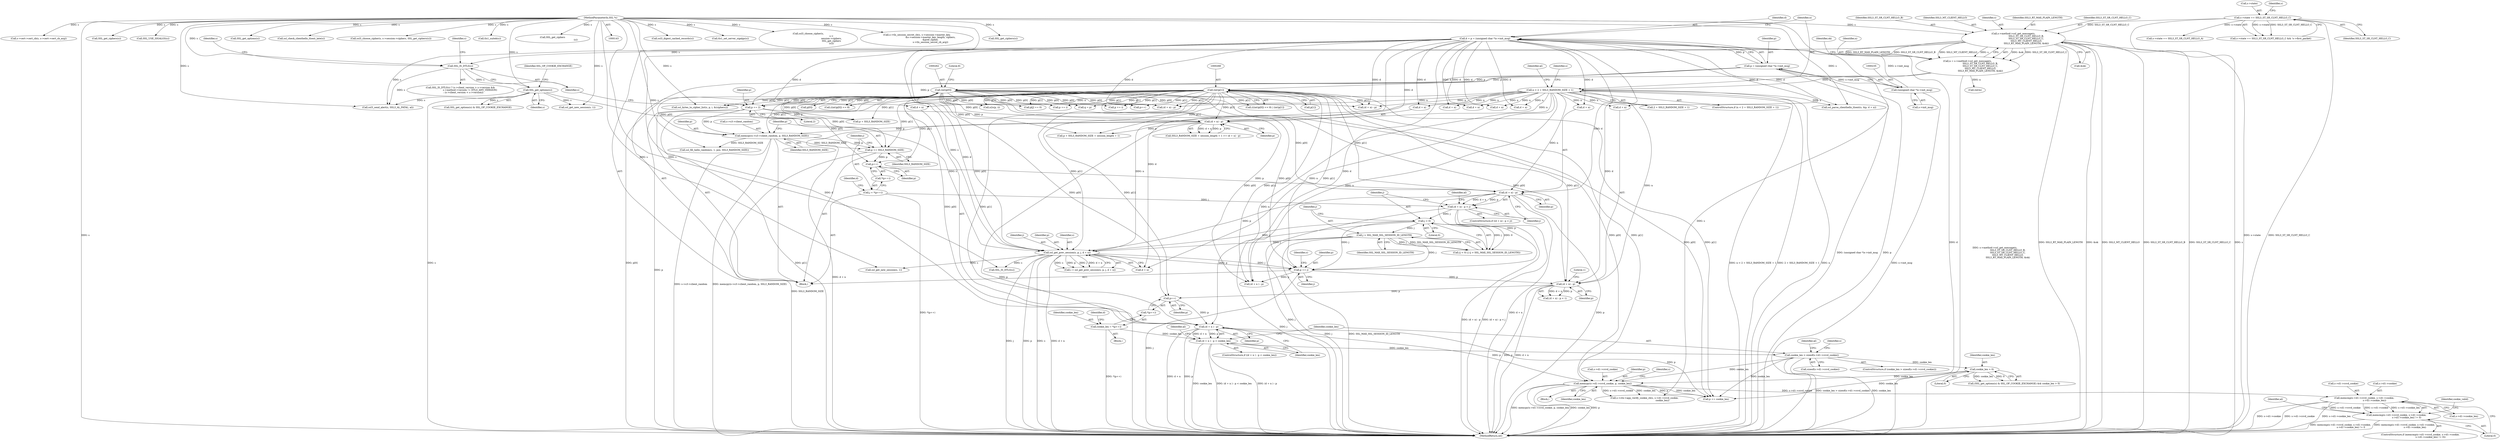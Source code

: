 digraph "0_openssl_a004e72b95835136d3f1ea90517f706c24c03da7@API" {
"1000611" [label="(Call,memcmp(s->d1->rcvd_cookie, s->d1->cookie,\n                            s->d1->cookie_len))"];
"1000572" [label="(Call,memcpy(s->d1->rcvd_cookie, p, cookie_len))"];
"1000267" [label="(Call,(int)p[1])"];
"1000232" [label="(Call,p = (unsigned char *)s->init_msg)"];
"1000234" [label="(Call,(unsigned char *)s->init_msg)"];
"1000261" [label="(Call,(int)p[0])"];
"1000531" [label="(Call,(d + n ) - p)"];
"1000230" [label="(Call,d = p = (unsigned char *)s->init_msg)"];
"1000240" [label="(Call,n < 2 + SSL3_RANDOM_SIZE + 1)"];
"1000208" [label="(Call,n = s->method->ssl_get_message(s,\n                                   SSL3_ST_SR_CLNT_HELLO_B,\n                                   SSL3_ST_SR_CLNT_HELLO_C,\n                                   SSL3_MT_CLIENT_HELLO,\n                                   SSL3_RT_MAX_PLAIN_LENGTH, &ok))"];
"1000210" [label="(Call,s->method->ssl_get_message(s,\n                                   SSL3_ST_SR_CLNT_HELLO_B,\n                                   SSL3_ST_SR_CLNT_HELLO_C,\n                                   SSL3_MT_CLIENT_HELLO,\n                                   SSL3_RT_MAX_PLAIN_LENGTH, &ok))"];
"1000144" [label="(MethodParameterIn,SSL *s)"];
"1000181" [label="(Call,s->state == SSL3_ST_SR_CLNT_HELLO_C)"];
"1000527" [label="(Call,p++)"];
"1000510" [label="(Call,(d + n) - p)"];
"1000501" [label="(Call,p += j)"];
"1000419" [label="(Call,j < 0)"];
"1000402" [label="(Call,(d + n) - p < j)"];
"1000403" [label="(Call,(d + n) - p)"];
"1000399" [label="(Call,p++)"];
"1000393" [label="(Call,p += SSL3_RANDOM_SIZE)"];
"1000385" [label="(Call,memcpy(s->s3->client_random, p, SSL3_RANDOM_SIZE))"];
"1000272" [label="(Call,p += 2)"];
"1000356" [label="(Call,(d + n) - p)"];
"1000396" [label="(Call,j = *(p++))"];
"1000422" [label="(Call,j > SSL_MAX_SSL_SESSION_ID_LENGTH)"];
"1000459" [label="(Call,ssl_get_prev_session(s, p, j, d + n))"];
"1000337" [label="(Call,SSL_get_options(s))"];
"1000277" [label="(Call,SSL_IS_DTLS(s))"];
"1000568" [label="(Call,cookie_len > 0)"];
"1000546" [label="(Call,cookie_len > sizeof(s->d1->rcvd_cookie))"];
"1000530" [label="(Call,(d + n ) - p < cookie_len)"];
"1000524" [label="(Call,cookie_len = *(p++))"];
"1000610" [label="(Call,memcmp(s->d1->rcvd_cookie, s->d1->cookie,\n                            s->d1->cookie_len) != 0)"];
"1000984" [label="(Call,d + n)"];
"1000506" [label="(Identifier,s)"];
"1000180" [label="(Call,s->state == SSL3_ST_SR_CLNT_HELLO_C && !s->first_packet)"];
"1000350" [label="(Call,SSL3_RANDOM_SIZE + session_length + 1 >= (d + n) - p)"];
"1000507" [label="(Block,)"];
"1001646" [label="(Call,ssl3_digest_cached_records(s))"];
"1000407" [label="(Identifier,p)"];
"1001694" [label="(MethodReturn,int)"];
"1000419" [label="(Call,j < 0)"];
"1000210" [label="(Call,s->method->ssl_get_message(s,\n                                   SSL3_ST_SR_CLNT_HELLO_B,\n                                   SSL3_ST_SR_CLNT_HELLO_C,\n                                   SSL3_MT_CLIENT_HELLO,\n                                   SSL3_RT_MAX_PLAIN_LENGTH, &ok))"];
"1000233" [label="(Identifier,p)"];
"1000213" [label="(Identifier,SSL3_ST_SR_CLNT_HELLO_C)"];
"1000276" [label="(Call,SSL_IS_DTLS(s) ? (s->client_version > s->version &&\n                          s->method->version != DTLS_ANY_VERSION)\n        : (s->client_version < s->version))"];
"1000274" [label="(Literal,2)"];
"1000532" [label="(Call,d + n)"];
"1000795" [label="(Call,ssl_bytes_to_cipher_list(s, p, i, &(ciphers)))"];
"1000527" [label="(Call,p++)"];
"1000514" [label="(Identifier,p)"];
"1000273" [label="(Identifier,p)"];
"1000372" [label="(Call,p + SSL3_RANDOM_SIZE + session_length + 1)"];
"1000212" [label="(Identifier,SSL3_ST_SR_CLNT_HELLO_B)"];
"1000511" [label="(Call,d + n)"];
"1000571" [label="(Block,)"];
"1000612" [label="(Call,s->d1->rcvd_cookie)"];
"1000269" [label="(Call,p[1])"];
"1000209" [label="(Identifier,n)"];
"1000220" [label="(Identifier,ok)"];
"1001431" [label="(Call,tls1_set_server_sigalgs(s))"];
"1000277" [label="(Call,SSL_IS_DTLS(s))"];
"1000421" [label="(Literal,0)"];
"1000242" [label="(Call,2 + SSL3_RANDOM_SIZE + 1)"];
"1000392" [label="(Identifier,SSL3_RANDOM_SIZE)"];
"1000531" [label="(Call,(d + n ) - p)"];
"1000403" [label="(Call,(d + n) - p)"];
"1000234" [label="(Call,(unsigned char *)s->init_msg)"];
"1000357" [label="(Call,d + n)"];
"1000336" [label="(Call,SSL_get_options(s) & SSL_OP_COOKIE_EXCHANGE)"];
"1001676" [label="(Call,ssl3_send_alert(s, SSL3_AL_FATAL, al))"];
"1000402" [label="(Call,(d + n) - p < j)"];
"1000424" [label="(Identifier,SSL_MAX_SSL_SESSION_ID_LENGTH)"];
"1000393" [label="(Call,p += SSL3_RANDOM_SIZE)"];
"1000462" [label="(Identifier,j)"];
"1000418" [label="(Call,(j < 0) || (j > SSL_MAX_SSL_SESSION_ID_LENGTH))"];
"1000622" [label="(Call,s->d1->cookie_len)"];
"1000214" [label="(Identifier,SSL3_MT_CLIENT_HELLO)"];
"1000261" [label="(Call,(int)p[0])"];
"1000556" [label="(Identifier,al)"];
"1000611" [label="(Call,memcmp(s->d1->rcvd_cookie, s->d1->cookie,\n                            s->d1->cookie_len))"];
"1000296" [label="(Identifier,s)"];
"1000545" [label="(ControlStructure,if (cookie_len > sizeof(s->d1->rcvd_cookie)))"];
"1000617" [label="(Call,s->d1->cookie)"];
"1000536" [label="(Identifier,cookie_len)"];
"1000570" [label="(Literal,0)"];
"1000208" [label="(Call,n = s->method->ssl_get_message(s,\n                                   SSL3_ST_SR_CLNT_HELLO_B,\n                                   SSL3_ST_SR_CLNT_HELLO_C,\n                                   SSL3_MT_CLIENT_HELLO,\n                                   SSL3_RT_MAX_PLAIN_LENGTH, &ok))"];
"1000548" [label="(Call,sizeof(s->d1->rcvd_cookie))"];
"1000181" [label="(Call,s->state == SSL3_ST_SR_CLNT_HELLO_C)"];
"1000360" [label="(Identifier,p)"];
"1000420" [label="(Identifier,j)"];
"1000777" [label="(Call,(d + n) - p)"];
"1000524" [label="(Call,cookie_len = *(p++))"];
"1000584" [label="(Identifier,s)"];
"1000804" [label="(Call,p += i)"];
"1000267" [label="(Call,(int)p[1])"];
"1000566" [label="(Identifier,s)"];
"1000980" [label="(Call,ssl_parse_clienthello_tlsext(s, &p, d + n))"];
"1000391" [label="(Identifier,p)"];
"1000463" [label="(Call,d + n)"];
"1000398" [label="(Call,*(p++))"];
"1000461" [label="(Identifier,p)"];
"1000385" [label="(Call,memcpy(s->s3->client_random, p, SSL3_RANDOM_SIZE))"];
"1000572" [label="(Call,memcpy(s->d1->rcvd_cookie, p, cookie_len))"];
"1000609" [label="(ControlStructure,if (memcmp(s->d1->rcvd_cookie, s->d1->cookie,\n                            s->d1->cookie_len) != 0))"];
"1000399" [label="(Call,p++)"];
"1000533" [label="(Identifier,d)"];
"1001091" [label="(Call,ssl3_choose_cipher(s,\n                                                               s->\n                                                               session->ciphers,\n                                                               SSL_get_ciphers\n                                                               (s)))"];
"1000239" [label="(ControlStructure,if (n < 2 + SSL3_RANDOM_SIZE + 1))"];
"1000145" [label="(Block,)"];
"1000337" [label="(Call,SSL_get_options(s))"];
"1000539" [label="(Identifier,al)"];
"1000423" [label="(Identifier,j)"];
"1000546" [label="(Call,cookie_len > sizeof(s->d1->rcvd_cookie))"];
"1000232" [label="(Call,p = (unsigned char *)s->init_msg)"];
"1000501" [label="(Call,p += j)"];
"1000579" [label="(Identifier,cookie_len)"];
"1000502" [label="(Identifier,p)"];
"1000460" [label="(Identifier,s)"];
"1000386" [label="(Call,s->s3->client_random)"];
"1000547" [label="(Identifier,cookie_len)"];
"1000236" [label="(Call,s->init_msg)"];
"1000230" [label="(Call,d = p = (unsigned char *)s->init_msg)"];
"1000263" [label="(Call,p[0])"];
"1000404" [label="(Call,d + n)"];
"1000922" [label="(Call,(d + n) - p)"];
"1000936" [label="(Call,q = p)"];
"1000231" [label="(Identifier,d)"];
"1000610" [label="(Call,memcmp(s->d1->rcvd_cookie, s->d1->cookie,\n                            s->d1->cookie_len) != 0)"];
"1000778" [label="(Call,d + n)"];
"1000401" [label="(ControlStructure,if ((d + n) - p < j))"];
"1000405" [label="(Identifier,d)"];
"1000530" [label="(Call,(d + n ) - p < cookie_len)"];
"1000144" [label="(MethodParameterIn,SSL *s)"];
"1000282" [label="(Identifier,s)"];
"1000526" [label="(Call,*(p++))"];
"1000260" [label="(Call,((int)p[0]) << 8)"];
"1000497" [label="(Call,ssl_get_new_session(s, 1))"];
"1000346" [label="(Call,p + SSL3_RANDOM_SIZE)"];
"1001044" [label="(Call,s->tls_session_secret_cb(s, s->session->master_key,\n                                     &s->session->master_key_length, ciphers,\n                                     &pref_cipher,\n                                     s->tls_session_secret_cb_arg))"];
"1000411" [label="(Identifier,al)"];
"1000888" [label="(Call,SSL_get_ciphers(s))"];
"1000509" [label="(Call,(d + n) - p < 1)"];
"1000185" [label="(Identifier,SSL3_ST_SR_CLNT_HELLO_C)"];
"1001449" [label="(Call,s->cert->cert_cb(s, s->cert->cert_cb_arg))"];
"1000182" [label="(Call,s->state)"];
"1000400" [label="(Identifier,p)"];
"1000192" [label="(Call,s->state == SSL3_ST_SR_CLNT_HELLO_A)"];
"1000451" [label="(Call,ssl_get_new_session(s, 1))"];
"1000339" [label="(Identifier,SSL_OP_COOKIE_EXCHANGE)"];
"1000272" [label="(Call,p += 2)"];
"1000573" [label="(Call,s->d1->rcvd_cookie)"];
"1000240" [label="(Call,n < 2 + SSL3_RANDOM_SIZE + 1)"];
"1000394" [label="(Identifier,p)"];
"1001495" [label="(Call,SSL_get_ciphers(s))"];
"1000956" [label="(Call,p += i)"];
"1001635" [label="(Call,SSL_USE_SIGALGS(s))"];
"1000457" [label="(Call,i = ssl_get_prev_session(s, p, j, d + n))"];
"1000338" [label="(Identifier,s)"];
"1000211" [label="(Identifier,s)"];
"1000356" [label="(Call,(d + n) - p)"];
"1000395" [label="(Identifier,SSL3_RANDOM_SIZE)"];
"1000528" [label="(Identifier,p)"];
"1000923" [label="(Call,d + n)"];
"1000591" [label="(Call,s->ctx->app_verify_cookie_cb(s, s->d1->rcvd_cookie,\n                                                 cookie_len))"];
"1000565" [label="(Call,SSL_get_options(s))"];
"1000408" [label="(Identifier,j)"];
"1000747" [label="(Call,d + n)"];
"1000249" [label="(Identifier,al)"];
"1000515" [label="(Literal,1)"];
"1000222" [label="(Call,(int)n)"];
"1000630" [label="(Identifier,al)"];
"1000529" [label="(ControlStructure,if ((d + n ) - p < cookie_len))"];
"1000266" [label="(Literal,8)"];
"1000627" [label="(Literal,0)"];
"1000503" [label="(Identifier,j)"];
"1000216" [label="(Call,&ok)"];
"1000278" [label="(Identifier,s)"];
"1000637" [label="(Identifier,cookie_valid)"];
"1000241" [label="(Identifier,n)"];
"1000746" [label="(Call,(d + n ) - p)"];
"1000569" [label="(Identifier,cookie_len)"];
"1000568" [label="(Call,cookie_len > 0)"];
"1000215" [label="(Identifier,SSL3_RT_MAX_PLAIN_LENGTH)"];
"1000918" [label="(Call,p++)"];
"1001658" [label="(Call,ssl_check_clienthello_tlsext_late(s))"];
"1000535" [label="(Identifier,p)"];
"1000257" [label="(Identifier,s)"];
"1000578" [label="(Identifier,p)"];
"1000510" [label="(Call,(d + n) - p)"];
"1000397" [label="(Identifier,j)"];
"1001488" [label="(Call,ssl3_choose_cipher(s, s->session->ciphers, SSL_get_ciphers(s)))"];
"1000677" [label="(Call,tls1_suiteb(s))"];
"1000760" [label="(Call,n2s(p, i))"];
"1000396" [label="(Call,j = *(p++))"];
"1001098" [label="(Call,SSL_get_ciphers\n                                                               (s))"];
"1000563" [label="(Call,(SSL_get_options(s) & SSL_OP_COOKIE_EXCHANGE) && cookie_len > 0)"];
"1000505" [label="(Call,SSL_IS_DTLS(s))"];
"1000950" [label="(Call,p[j] == 0)"];
"1001003" [label="(Call,ssl_fill_hello_random(s, 1, pos, SSL3_RANDOM_SIZE))"];
"1000639" [label="(Call,p += cookie_len)"];
"1000259" [label="(Call,(((int)p[0]) << 8) | (int)p[1])"];
"1000188" [label="(Identifier,s)"];
"1000422" [label="(Call,j > SSL_MAX_SSL_SESSION_ID_LENGTH)"];
"1000525" [label="(Identifier,cookie_len)"];
"1000459" [label="(Call,ssl_get_prev_session(s, p, j, d + n))"];
"1000611" -> "1000610"  [label="AST: "];
"1000611" -> "1000622"  [label="CFG: "];
"1000612" -> "1000611"  [label="AST: "];
"1000617" -> "1000611"  [label="AST: "];
"1000622" -> "1000611"  [label="AST: "];
"1000627" -> "1000611"  [label="CFG: "];
"1000611" -> "1001694"  [label="DDG: s->d1->cookie_len"];
"1000611" -> "1001694"  [label="DDG: s->d1->cookie"];
"1000611" -> "1001694"  [label="DDG: s->d1->rcvd_cookie"];
"1000611" -> "1000610"  [label="DDG: s->d1->rcvd_cookie"];
"1000611" -> "1000610"  [label="DDG: s->d1->cookie"];
"1000611" -> "1000610"  [label="DDG: s->d1->cookie_len"];
"1000572" -> "1000611"  [label="DDG: s->d1->rcvd_cookie"];
"1000572" -> "1000571"  [label="AST: "];
"1000572" -> "1000579"  [label="CFG: "];
"1000573" -> "1000572"  [label="AST: "];
"1000578" -> "1000572"  [label="AST: "];
"1000579" -> "1000572"  [label="AST: "];
"1000584" -> "1000572"  [label="CFG: "];
"1000572" -> "1001694"  [label="DDG: cookie_len"];
"1000572" -> "1001694"  [label="DDG: p"];
"1000572" -> "1001694"  [label="DDG: memcpy(s->d1->rcvd_cookie, p, cookie_len)"];
"1000267" -> "1000572"  [label="DDG: p[1]"];
"1000261" -> "1000572"  [label="DDG: p[0]"];
"1000531" -> "1000572"  [label="DDG: p"];
"1000568" -> "1000572"  [label="DDG: cookie_len"];
"1000546" -> "1000572"  [label="DDG: cookie_len"];
"1000572" -> "1000591"  [label="DDG: s->d1->rcvd_cookie"];
"1000572" -> "1000591"  [label="DDG: cookie_len"];
"1000572" -> "1000639"  [label="DDG: cookie_len"];
"1000572" -> "1000639"  [label="DDG: p"];
"1000267" -> "1000259"  [label="AST: "];
"1000267" -> "1000269"  [label="CFG: "];
"1000268" -> "1000267"  [label="AST: "];
"1000269" -> "1000267"  [label="AST: "];
"1000259" -> "1000267"  [label="CFG: "];
"1000267" -> "1001694"  [label="DDG: p[1]"];
"1000267" -> "1000259"  [label="DDG: p[1]"];
"1000232" -> "1000267"  [label="DDG: p"];
"1000267" -> "1000272"  [label="DDG: p[1]"];
"1000267" -> "1000346"  [label="DDG: p[1]"];
"1000267" -> "1000356"  [label="DDG: p[1]"];
"1000267" -> "1000372"  [label="DDG: p[1]"];
"1000267" -> "1000385"  [label="DDG: p[1]"];
"1000267" -> "1000393"  [label="DDG: p[1]"];
"1000267" -> "1000399"  [label="DDG: p[1]"];
"1000267" -> "1000403"  [label="DDG: p[1]"];
"1000267" -> "1000459"  [label="DDG: p[1]"];
"1000267" -> "1000501"  [label="DDG: p[1]"];
"1000267" -> "1000510"  [label="DDG: p[1]"];
"1000267" -> "1000527"  [label="DDG: p[1]"];
"1000267" -> "1000531"  [label="DDG: p[1]"];
"1000267" -> "1000639"  [label="DDG: p[1]"];
"1000267" -> "1000746"  [label="DDG: p[1]"];
"1000267" -> "1000760"  [label="DDG: p[1]"];
"1000267" -> "1000777"  [label="DDG: p[1]"];
"1000267" -> "1000795"  [label="DDG: p[1]"];
"1000267" -> "1000804"  [label="DDG: p[1]"];
"1000267" -> "1000918"  [label="DDG: p[1]"];
"1000267" -> "1000922"  [label="DDG: p[1]"];
"1000267" -> "1000936"  [label="DDG: p[1]"];
"1000267" -> "1000950"  [label="DDG: p[1]"];
"1000267" -> "1000956"  [label="DDG: p[1]"];
"1000232" -> "1000230"  [label="AST: "];
"1000232" -> "1000234"  [label="CFG: "];
"1000233" -> "1000232"  [label="AST: "];
"1000234" -> "1000232"  [label="AST: "];
"1000230" -> "1000232"  [label="CFG: "];
"1000232" -> "1001694"  [label="DDG: p"];
"1000232" -> "1001694"  [label="DDG: (unsigned char *)s->init_msg"];
"1000232" -> "1000230"  [label="DDG: p"];
"1000234" -> "1000232"  [label="DDG: s->init_msg"];
"1000232" -> "1000261"  [label="DDG: p"];
"1000232" -> "1000272"  [label="DDG: p"];
"1000234" -> "1000236"  [label="CFG: "];
"1000235" -> "1000234"  [label="AST: "];
"1000236" -> "1000234"  [label="AST: "];
"1000234" -> "1001694"  [label="DDG: s->init_msg"];
"1000234" -> "1000230"  [label="DDG: s->init_msg"];
"1000261" -> "1000260"  [label="AST: "];
"1000261" -> "1000263"  [label="CFG: "];
"1000262" -> "1000261"  [label="AST: "];
"1000263" -> "1000261"  [label="AST: "];
"1000266" -> "1000261"  [label="CFG: "];
"1000261" -> "1001694"  [label="DDG: p[0]"];
"1000261" -> "1000260"  [label="DDG: p[0]"];
"1000261" -> "1000272"  [label="DDG: p[0]"];
"1000261" -> "1000346"  [label="DDG: p[0]"];
"1000261" -> "1000356"  [label="DDG: p[0]"];
"1000261" -> "1000372"  [label="DDG: p[0]"];
"1000261" -> "1000385"  [label="DDG: p[0]"];
"1000261" -> "1000393"  [label="DDG: p[0]"];
"1000261" -> "1000399"  [label="DDG: p[0]"];
"1000261" -> "1000403"  [label="DDG: p[0]"];
"1000261" -> "1000459"  [label="DDG: p[0]"];
"1000261" -> "1000501"  [label="DDG: p[0]"];
"1000261" -> "1000510"  [label="DDG: p[0]"];
"1000261" -> "1000527"  [label="DDG: p[0]"];
"1000261" -> "1000531"  [label="DDG: p[0]"];
"1000261" -> "1000639"  [label="DDG: p[0]"];
"1000261" -> "1000746"  [label="DDG: p[0]"];
"1000261" -> "1000760"  [label="DDG: p[0]"];
"1000261" -> "1000777"  [label="DDG: p[0]"];
"1000261" -> "1000795"  [label="DDG: p[0]"];
"1000261" -> "1000804"  [label="DDG: p[0]"];
"1000261" -> "1000918"  [label="DDG: p[0]"];
"1000261" -> "1000922"  [label="DDG: p[0]"];
"1000261" -> "1000936"  [label="DDG: p[0]"];
"1000261" -> "1000950"  [label="DDG: p[0]"];
"1000261" -> "1000956"  [label="DDG: p[0]"];
"1000531" -> "1000530"  [label="AST: "];
"1000531" -> "1000535"  [label="CFG: "];
"1000532" -> "1000531"  [label="AST: "];
"1000535" -> "1000531"  [label="AST: "];
"1000536" -> "1000531"  [label="CFG: "];
"1000531" -> "1001694"  [label="DDG: p"];
"1000531" -> "1001694"  [label="DDG: d + n"];
"1000531" -> "1000530"  [label="DDG: d + n"];
"1000531" -> "1000530"  [label="DDG: p"];
"1000230" -> "1000531"  [label="DDG: d"];
"1000240" -> "1000531"  [label="DDG: n"];
"1000527" -> "1000531"  [label="DDG: p"];
"1000531" -> "1000639"  [label="DDG: p"];
"1000230" -> "1000145"  [label="AST: "];
"1000231" -> "1000230"  [label="AST: "];
"1000241" -> "1000230"  [label="CFG: "];
"1000230" -> "1001694"  [label="DDG: d"];
"1000230" -> "1000356"  [label="DDG: d"];
"1000230" -> "1000357"  [label="DDG: d"];
"1000230" -> "1000403"  [label="DDG: d"];
"1000230" -> "1000404"  [label="DDG: d"];
"1000230" -> "1000459"  [label="DDG: d"];
"1000230" -> "1000463"  [label="DDG: d"];
"1000230" -> "1000510"  [label="DDG: d"];
"1000230" -> "1000511"  [label="DDG: d"];
"1000230" -> "1000532"  [label="DDG: d"];
"1000230" -> "1000746"  [label="DDG: d"];
"1000230" -> "1000747"  [label="DDG: d"];
"1000230" -> "1000777"  [label="DDG: d"];
"1000230" -> "1000778"  [label="DDG: d"];
"1000230" -> "1000922"  [label="DDG: d"];
"1000230" -> "1000923"  [label="DDG: d"];
"1000230" -> "1000980"  [label="DDG: d"];
"1000230" -> "1000984"  [label="DDG: d"];
"1000240" -> "1000239"  [label="AST: "];
"1000240" -> "1000242"  [label="CFG: "];
"1000241" -> "1000240"  [label="AST: "];
"1000242" -> "1000240"  [label="AST: "];
"1000249" -> "1000240"  [label="CFG: "];
"1000257" -> "1000240"  [label="CFG: "];
"1000240" -> "1001694"  [label="DDG: n < 2 + SSL3_RANDOM_SIZE + 1"];
"1000240" -> "1001694"  [label="DDG: 2 + SSL3_RANDOM_SIZE + 1"];
"1000240" -> "1001694"  [label="DDG: n"];
"1000208" -> "1000240"  [label="DDG: n"];
"1000240" -> "1000356"  [label="DDG: n"];
"1000240" -> "1000357"  [label="DDG: n"];
"1000240" -> "1000403"  [label="DDG: n"];
"1000240" -> "1000404"  [label="DDG: n"];
"1000240" -> "1000459"  [label="DDG: n"];
"1000240" -> "1000463"  [label="DDG: n"];
"1000240" -> "1000510"  [label="DDG: n"];
"1000240" -> "1000511"  [label="DDG: n"];
"1000240" -> "1000532"  [label="DDG: n"];
"1000240" -> "1000746"  [label="DDG: n"];
"1000240" -> "1000747"  [label="DDG: n"];
"1000240" -> "1000777"  [label="DDG: n"];
"1000240" -> "1000778"  [label="DDG: n"];
"1000240" -> "1000922"  [label="DDG: n"];
"1000240" -> "1000923"  [label="DDG: n"];
"1000240" -> "1000980"  [label="DDG: n"];
"1000240" -> "1000984"  [label="DDG: n"];
"1000208" -> "1000145"  [label="AST: "];
"1000208" -> "1000210"  [label="CFG: "];
"1000209" -> "1000208"  [label="AST: "];
"1000210" -> "1000208"  [label="AST: "];
"1000220" -> "1000208"  [label="CFG: "];
"1000208" -> "1001694"  [label="DDG: s->method->ssl_get_message(s,\n                                   SSL3_ST_SR_CLNT_HELLO_B,\n                                   SSL3_ST_SR_CLNT_HELLO_C,\n                                   SSL3_MT_CLIENT_HELLO,\n                                   SSL3_RT_MAX_PLAIN_LENGTH, &ok)"];
"1000210" -> "1000208"  [label="DDG: &ok"];
"1000210" -> "1000208"  [label="DDG: SSL3_ST_SR_CLNT_HELLO_C"];
"1000210" -> "1000208"  [label="DDG: SSL3_RT_MAX_PLAIN_LENGTH"];
"1000210" -> "1000208"  [label="DDG: SSL3_ST_SR_CLNT_HELLO_B"];
"1000210" -> "1000208"  [label="DDG: SSL3_MT_CLIENT_HELLO"];
"1000210" -> "1000208"  [label="DDG: s"];
"1000208" -> "1000222"  [label="DDG: n"];
"1000210" -> "1000216"  [label="CFG: "];
"1000211" -> "1000210"  [label="AST: "];
"1000212" -> "1000210"  [label="AST: "];
"1000213" -> "1000210"  [label="AST: "];
"1000214" -> "1000210"  [label="AST: "];
"1000215" -> "1000210"  [label="AST: "];
"1000216" -> "1000210"  [label="AST: "];
"1000210" -> "1001694"  [label="DDG: &ok"];
"1000210" -> "1001694"  [label="DDG: SSL3_MT_CLIENT_HELLO"];
"1000210" -> "1001694"  [label="DDG: SSL3_ST_SR_CLNT_HELLO_B"];
"1000210" -> "1001694"  [label="DDG: SSL3_ST_SR_CLNT_HELLO_C"];
"1000210" -> "1001694"  [label="DDG: s"];
"1000210" -> "1001694"  [label="DDG: SSL3_RT_MAX_PLAIN_LENGTH"];
"1000144" -> "1000210"  [label="DDG: s"];
"1000181" -> "1000210"  [label="DDG: SSL3_ST_SR_CLNT_HELLO_C"];
"1000210" -> "1000277"  [label="DDG: s"];
"1000210" -> "1001676"  [label="DDG: s"];
"1000144" -> "1000143"  [label="AST: "];
"1000144" -> "1001694"  [label="DDG: s"];
"1000144" -> "1000277"  [label="DDG: s"];
"1000144" -> "1000337"  [label="DDG: s"];
"1000144" -> "1000451"  [label="DDG: s"];
"1000144" -> "1000459"  [label="DDG: s"];
"1000144" -> "1000497"  [label="DDG: s"];
"1000144" -> "1000505"  [label="DDG: s"];
"1000144" -> "1000565"  [label="DDG: s"];
"1000144" -> "1000591"  [label="DDG: s"];
"1000144" -> "1000677"  [label="DDG: s"];
"1000144" -> "1000795"  [label="DDG: s"];
"1000144" -> "1000888"  [label="DDG: s"];
"1000144" -> "1000980"  [label="DDG: s"];
"1000144" -> "1001003"  [label="DDG: s"];
"1000144" -> "1001044"  [label="DDG: s"];
"1000144" -> "1001091"  [label="DDG: s"];
"1000144" -> "1001098"  [label="DDG: s"];
"1000144" -> "1001431"  [label="DDG: s"];
"1000144" -> "1001449"  [label="DDG: s"];
"1000144" -> "1001488"  [label="DDG: s"];
"1000144" -> "1001495"  [label="DDG: s"];
"1000144" -> "1001635"  [label="DDG: s"];
"1000144" -> "1001646"  [label="DDG: s"];
"1000144" -> "1001658"  [label="DDG: s"];
"1000144" -> "1001676"  [label="DDG: s"];
"1000181" -> "1000180"  [label="AST: "];
"1000181" -> "1000185"  [label="CFG: "];
"1000182" -> "1000181"  [label="AST: "];
"1000185" -> "1000181"  [label="AST: "];
"1000188" -> "1000181"  [label="CFG: "];
"1000180" -> "1000181"  [label="CFG: "];
"1000181" -> "1001694"  [label="DDG: s->state"];
"1000181" -> "1001694"  [label="DDG: SSL3_ST_SR_CLNT_HELLO_C"];
"1000181" -> "1000180"  [label="DDG: s->state"];
"1000181" -> "1000180"  [label="DDG: SSL3_ST_SR_CLNT_HELLO_C"];
"1000181" -> "1000192"  [label="DDG: s->state"];
"1000527" -> "1000526"  [label="AST: "];
"1000527" -> "1000528"  [label="CFG: "];
"1000528" -> "1000527"  [label="AST: "];
"1000526" -> "1000527"  [label="CFG: "];
"1000510" -> "1000527"  [label="DDG: p"];
"1000510" -> "1000509"  [label="AST: "];
"1000510" -> "1000514"  [label="CFG: "];
"1000511" -> "1000510"  [label="AST: "];
"1000514" -> "1000510"  [label="AST: "];
"1000515" -> "1000510"  [label="CFG: "];
"1000510" -> "1001694"  [label="DDG: p"];
"1000510" -> "1001694"  [label="DDG: d + n"];
"1000510" -> "1000509"  [label="DDG: d + n"];
"1000510" -> "1000509"  [label="DDG: p"];
"1000501" -> "1000510"  [label="DDG: p"];
"1000501" -> "1000145"  [label="AST: "];
"1000501" -> "1000503"  [label="CFG: "];
"1000502" -> "1000501"  [label="AST: "];
"1000503" -> "1000501"  [label="AST: "];
"1000506" -> "1000501"  [label="CFG: "];
"1000501" -> "1001694"  [label="DDG: j"];
"1000419" -> "1000501"  [label="DDG: j"];
"1000422" -> "1000501"  [label="DDG: j"];
"1000459" -> "1000501"  [label="DDG: j"];
"1000459" -> "1000501"  [label="DDG: p"];
"1000403" -> "1000501"  [label="DDG: p"];
"1000501" -> "1000746"  [label="DDG: p"];
"1000419" -> "1000418"  [label="AST: "];
"1000419" -> "1000421"  [label="CFG: "];
"1000420" -> "1000419"  [label="AST: "];
"1000421" -> "1000419"  [label="AST: "];
"1000423" -> "1000419"  [label="CFG: "];
"1000418" -> "1000419"  [label="CFG: "];
"1000419" -> "1001694"  [label="DDG: j"];
"1000419" -> "1000418"  [label="DDG: j"];
"1000419" -> "1000418"  [label="DDG: 0"];
"1000402" -> "1000419"  [label="DDG: j"];
"1000419" -> "1000422"  [label="DDG: j"];
"1000419" -> "1000459"  [label="DDG: j"];
"1000402" -> "1000401"  [label="AST: "];
"1000402" -> "1000408"  [label="CFG: "];
"1000403" -> "1000402"  [label="AST: "];
"1000408" -> "1000402"  [label="AST: "];
"1000411" -> "1000402"  [label="CFG: "];
"1000420" -> "1000402"  [label="CFG: "];
"1000402" -> "1001694"  [label="DDG: (d + n) - p < j"];
"1000402" -> "1001694"  [label="DDG: j"];
"1000402" -> "1001694"  [label="DDG: (d + n) - p"];
"1000403" -> "1000402"  [label="DDG: d + n"];
"1000403" -> "1000402"  [label="DDG: p"];
"1000396" -> "1000402"  [label="DDG: j"];
"1000403" -> "1000407"  [label="CFG: "];
"1000404" -> "1000403"  [label="AST: "];
"1000407" -> "1000403"  [label="AST: "];
"1000408" -> "1000403"  [label="CFG: "];
"1000403" -> "1001694"  [label="DDG: d + n"];
"1000403" -> "1001694"  [label="DDG: p"];
"1000399" -> "1000403"  [label="DDG: p"];
"1000403" -> "1000459"  [label="DDG: p"];
"1000399" -> "1000398"  [label="AST: "];
"1000399" -> "1000400"  [label="CFG: "];
"1000400" -> "1000399"  [label="AST: "];
"1000398" -> "1000399"  [label="CFG: "];
"1000393" -> "1000399"  [label="DDG: p"];
"1000393" -> "1000145"  [label="AST: "];
"1000393" -> "1000395"  [label="CFG: "];
"1000394" -> "1000393"  [label="AST: "];
"1000395" -> "1000393"  [label="AST: "];
"1000397" -> "1000393"  [label="CFG: "];
"1000393" -> "1001694"  [label="DDG: SSL3_RANDOM_SIZE"];
"1000385" -> "1000393"  [label="DDG: SSL3_RANDOM_SIZE"];
"1000385" -> "1000393"  [label="DDG: p"];
"1000385" -> "1000145"  [label="AST: "];
"1000385" -> "1000392"  [label="CFG: "];
"1000386" -> "1000385"  [label="AST: "];
"1000391" -> "1000385"  [label="AST: "];
"1000392" -> "1000385"  [label="AST: "];
"1000394" -> "1000385"  [label="CFG: "];
"1000385" -> "1001694"  [label="DDG: s->s3->client_random"];
"1000385" -> "1001694"  [label="DDG: memcpy(s->s3->client_random, p, SSL3_RANDOM_SIZE)"];
"1000272" -> "1000385"  [label="DDG: p"];
"1000356" -> "1000385"  [label="DDG: p"];
"1000385" -> "1001003"  [label="DDG: SSL3_RANDOM_SIZE"];
"1000272" -> "1000145"  [label="AST: "];
"1000272" -> "1000274"  [label="CFG: "];
"1000273" -> "1000272"  [label="AST: "];
"1000274" -> "1000272"  [label="AST: "];
"1000278" -> "1000272"  [label="CFG: "];
"1000272" -> "1001694"  [label="DDG: p"];
"1000272" -> "1000346"  [label="DDG: p"];
"1000272" -> "1000356"  [label="DDG: p"];
"1000356" -> "1000350"  [label="AST: "];
"1000356" -> "1000360"  [label="CFG: "];
"1000357" -> "1000356"  [label="AST: "];
"1000360" -> "1000356"  [label="AST: "];
"1000350" -> "1000356"  [label="CFG: "];
"1000356" -> "1001694"  [label="DDG: d + n"];
"1000356" -> "1001694"  [label="DDG: p"];
"1000356" -> "1000350"  [label="DDG: d + n"];
"1000356" -> "1000350"  [label="DDG: p"];
"1000356" -> "1000372"  [label="DDG: p"];
"1000396" -> "1000145"  [label="AST: "];
"1000396" -> "1000398"  [label="CFG: "];
"1000397" -> "1000396"  [label="AST: "];
"1000398" -> "1000396"  [label="AST: "];
"1000405" -> "1000396"  [label="CFG: "];
"1000396" -> "1001694"  [label="DDG: *(p++)"];
"1000422" -> "1000418"  [label="AST: "];
"1000422" -> "1000424"  [label="CFG: "];
"1000423" -> "1000422"  [label="AST: "];
"1000424" -> "1000422"  [label="AST: "];
"1000418" -> "1000422"  [label="CFG: "];
"1000422" -> "1001694"  [label="DDG: j"];
"1000422" -> "1001694"  [label="DDG: SSL_MAX_SSL_SESSION_ID_LENGTH"];
"1000422" -> "1000418"  [label="DDG: j"];
"1000422" -> "1000418"  [label="DDG: SSL_MAX_SSL_SESSION_ID_LENGTH"];
"1000422" -> "1000459"  [label="DDG: j"];
"1000459" -> "1000457"  [label="AST: "];
"1000459" -> "1000463"  [label="CFG: "];
"1000460" -> "1000459"  [label="AST: "];
"1000461" -> "1000459"  [label="AST: "];
"1000462" -> "1000459"  [label="AST: "];
"1000463" -> "1000459"  [label="AST: "];
"1000457" -> "1000459"  [label="CFG: "];
"1000459" -> "1001694"  [label="DDG: p"];
"1000459" -> "1001694"  [label="DDG: s"];
"1000459" -> "1001694"  [label="DDG: d + n"];
"1000459" -> "1001694"  [label="DDG: j"];
"1000459" -> "1000457"  [label="DDG: s"];
"1000459" -> "1000457"  [label="DDG: p"];
"1000459" -> "1000457"  [label="DDG: j"];
"1000459" -> "1000457"  [label="DDG: d + n"];
"1000337" -> "1000459"  [label="DDG: s"];
"1000459" -> "1000497"  [label="DDG: s"];
"1000459" -> "1000505"  [label="DDG: s"];
"1000337" -> "1000336"  [label="AST: "];
"1000337" -> "1000338"  [label="CFG: "];
"1000338" -> "1000337"  [label="AST: "];
"1000339" -> "1000337"  [label="CFG: "];
"1000337" -> "1001694"  [label="DDG: s"];
"1000337" -> "1000336"  [label="DDG: s"];
"1000277" -> "1000337"  [label="DDG: s"];
"1000337" -> "1000451"  [label="DDG: s"];
"1000337" -> "1001676"  [label="DDG: s"];
"1000277" -> "1000276"  [label="AST: "];
"1000277" -> "1000278"  [label="CFG: "];
"1000278" -> "1000277"  [label="AST: "];
"1000282" -> "1000277"  [label="CFG: "];
"1000296" -> "1000277"  [label="CFG: "];
"1000277" -> "1001676"  [label="DDG: s"];
"1000568" -> "1000563"  [label="AST: "];
"1000568" -> "1000570"  [label="CFG: "];
"1000569" -> "1000568"  [label="AST: "];
"1000570" -> "1000568"  [label="AST: "];
"1000563" -> "1000568"  [label="CFG: "];
"1000568" -> "1000563"  [label="DDG: cookie_len"];
"1000568" -> "1000563"  [label="DDG: 0"];
"1000546" -> "1000568"  [label="DDG: cookie_len"];
"1000568" -> "1000639"  [label="DDG: cookie_len"];
"1000546" -> "1000545"  [label="AST: "];
"1000546" -> "1000548"  [label="CFG: "];
"1000547" -> "1000546"  [label="AST: "];
"1000548" -> "1000546"  [label="AST: "];
"1000556" -> "1000546"  [label="CFG: "];
"1000566" -> "1000546"  [label="CFG: "];
"1000546" -> "1001694"  [label="DDG: cookie_len > sizeof(s->d1->rcvd_cookie)"];
"1000546" -> "1001694"  [label="DDG: cookie_len"];
"1000530" -> "1000546"  [label="DDG: cookie_len"];
"1000546" -> "1000639"  [label="DDG: cookie_len"];
"1000530" -> "1000529"  [label="AST: "];
"1000530" -> "1000536"  [label="CFG: "];
"1000536" -> "1000530"  [label="AST: "];
"1000539" -> "1000530"  [label="CFG: "];
"1000547" -> "1000530"  [label="CFG: "];
"1000530" -> "1001694"  [label="DDG: (d + n ) - p"];
"1000530" -> "1001694"  [label="DDG: cookie_len"];
"1000530" -> "1001694"  [label="DDG: (d + n ) - p < cookie_len"];
"1000524" -> "1000530"  [label="DDG: cookie_len"];
"1000524" -> "1000507"  [label="AST: "];
"1000524" -> "1000526"  [label="CFG: "];
"1000525" -> "1000524"  [label="AST: "];
"1000526" -> "1000524"  [label="AST: "];
"1000533" -> "1000524"  [label="CFG: "];
"1000524" -> "1001694"  [label="DDG: *(p++)"];
"1000610" -> "1000609"  [label="AST: "];
"1000610" -> "1000627"  [label="CFG: "];
"1000627" -> "1000610"  [label="AST: "];
"1000630" -> "1000610"  [label="CFG: "];
"1000637" -> "1000610"  [label="CFG: "];
"1000610" -> "1001694"  [label="DDG: memcmp(s->d1->rcvd_cookie, s->d1->cookie,\n                            s->d1->cookie_len) != 0"];
"1000610" -> "1001694"  [label="DDG: memcmp(s->d1->rcvd_cookie, s->d1->cookie,\n                            s->d1->cookie_len)"];
}
